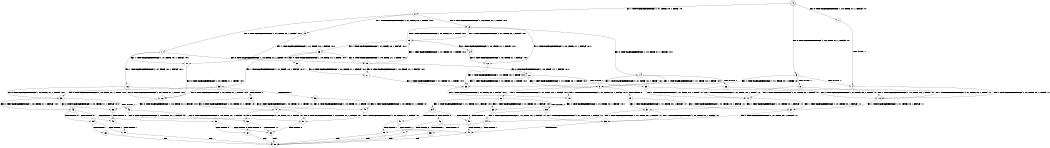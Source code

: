 digraph BCG {
size = "7, 10.5";
center = TRUE;
node [shape = circle];
0 [peripheries = 2];
0 -> 1 [label = "EX !0 !ATOMIC_EXCH_BRANCH (1, +0, TRUE, +1, 1, FALSE) !:0:"];
0 -> 2 [label = "EX !1 !ATOMIC_EXCH_BRANCH (1, +1, TRUE, +0, 1, TRUE) !:0:"];
0 -> 3 [label = "EX !0 !ATOMIC_EXCH_BRANCH (1, +0, TRUE, +1, 1, FALSE) !:0:"];
1 -> 4 [label = "TERMINATE !0"];
2 -> 5 [label = "EX !1 !ATOMIC_EXCH_BRANCH (1, +1, TRUE, +0, 1, FALSE) !:0:1:"];
2 -> 6 [label = "EX !0 !ATOMIC_EXCH_BRANCH (1, +0, TRUE, +1, 1, TRUE) !:0:1:"];
2 -> 7 [label = "EX !1 !ATOMIC_EXCH_BRANCH (1, +1, TRUE, +0, 1, FALSE) !:0:1:"];
3 -> 4 [label = "TERMINATE !0"];
3 -> 8 [label = "TERMINATE !0"];
3 -> 9 [label = "EX !1 !ATOMIC_EXCH_BRANCH (1, +1, TRUE, +0, 1, TRUE) !:0:"];
4 -> 10 [label = "EX !1 !ATOMIC_EXCH_BRANCH (1, +1, TRUE, +0, 1, TRUE) !:1:"];
5 -> 11 [label = "EX !1 !ATOMIC_EXCH_BRANCH (1, +1, TRUE, +0, 1, FALSE) !:0:1:"];
6 -> 12 [label = "EX !0 !ATOMIC_EXCH_BRANCH (1, +0, TRUE, +1, 1, FALSE) !:0:1:"];
6 -> 13 [label = "EX !1 !ATOMIC_EXCH_BRANCH (1, +1, TRUE, +0, 1, TRUE) !:0:1:"];
6 -> 14 [label = "EX !0 !ATOMIC_EXCH_BRANCH (1, +0, TRUE, +1, 1, FALSE) !:0:1:"];
7 -> 11 [label = "EX !1 !ATOMIC_EXCH_BRANCH (1, +1, TRUE, +0, 1, FALSE) !:0:1:"];
7 -> 15 [label = "EX !0 !ATOMIC_EXCH_BRANCH (1, +0, TRUE, +1, 1, TRUE) !:0:1:"];
7 -> 16 [label = "EX !1 !ATOMIC_EXCH_BRANCH (1, +1, TRUE, +0, 1, FALSE) !:0:1:"];
8 -> 10 [label = "EX !1 !ATOMIC_EXCH_BRANCH (1, +1, TRUE, +0, 1, TRUE) !:1:"];
8 -> 17 [label = "EX !1 !ATOMIC_EXCH_BRANCH (1, +1, TRUE, +0, 1, TRUE) !:1:"];
9 -> 18 [label = "EX !1 !ATOMIC_EXCH_BRANCH (1, +1, TRUE, +0, 1, FALSE) !:0:1:"];
9 -> 19 [label = "TERMINATE !0"];
9 -> 20 [label = "EX !1 !ATOMIC_EXCH_BRANCH (1, +1, TRUE, +0, 1, FALSE) !:0:1:"];
10 -> 21 [label = "EX !1 !ATOMIC_EXCH_BRANCH (1, +1, TRUE, +0, 1, FALSE) !:1:"];
11 -> 22 [label = "EX !0 !ATOMIC_EXCH_BRANCH (1, +0, TRUE, +1, 1, TRUE) !:0:1:"];
12 -> 23 [label = "EX !1 !ATOMIC_EXCH_BRANCH (1, +1, TRUE, +0, 1, TRUE) !:0:1:"];
13 -> 24 [label = "EX !0 !ATOMIC_EXCH_BRANCH (1, +0, TRUE, +1, 1, TRUE) !:0:1:"];
13 -> 25 [label = "EX !1 !ATOMIC_EXCH_BRANCH (1, +1, TRUE, +0, 1, FALSE) !:0:1:"];
13 -> 6 [label = "EX !0 !ATOMIC_EXCH_BRANCH (1, +0, TRUE, +1, 1, TRUE) !:0:1:"];
14 -> 23 [label = "EX !1 !ATOMIC_EXCH_BRANCH (1, +1, TRUE, +0, 1, TRUE) !:0:1:"];
14 -> 26 [label = "TERMINATE !0"];
14 -> 9 [label = "EX !1 !ATOMIC_EXCH_BRANCH (1, +1, TRUE, +0, 1, TRUE) !:0:1:"];
15 -> 27 [label = "EX !0 !ATOMIC_EXCH_BRANCH (1, +0, TRUE, +1, 1, FALSE) !:0:1:"];
15 -> 13 [label = "EX !1 !ATOMIC_EXCH_BRANCH (1, +1, TRUE, +0, 1, TRUE) !:0:1:"];
15 -> 28 [label = "EX !0 !ATOMIC_EXCH_BRANCH (1, +0, TRUE, +1, 1, FALSE) !:0:1:"];
16 -> 22 [label = "EX !0 !ATOMIC_EXCH_BRANCH (1, +0, TRUE, +1, 1, TRUE) !:0:1:"];
16 -> 29 [label = "TERMINATE !1"];
16 -> 30 [label = "EX !0 !ATOMIC_EXCH_BRANCH (1, +0, TRUE, +1, 1, TRUE) !:0:1:"];
17 -> 21 [label = "EX !1 !ATOMIC_EXCH_BRANCH (1, +1, TRUE, +0, 1, FALSE) !:1:"];
17 -> 31 [label = "EX !1 !ATOMIC_EXCH_BRANCH (1, +1, TRUE, +0, 1, FALSE) !:1:"];
18 -> 32 [label = "EX !1 !ATOMIC_EXCH_BRANCH (1, +1, TRUE, +0, 1, FALSE) !:0:1:"];
19 -> 21 [label = "EX !1 !ATOMIC_EXCH_BRANCH (1, +1, TRUE, +0, 1, FALSE) !:1:"];
19 -> 31 [label = "EX !1 !ATOMIC_EXCH_BRANCH (1, +1, TRUE, +0, 1, FALSE) !:1:"];
20 -> 32 [label = "EX !1 !ATOMIC_EXCH_BRANCH (1, +1, TRUE, +0, 1, FALSE) !:0:1:"];
20 -> 33 [label = "TERMINATE !0"];
20 -> 34 [label = "EX !1 !ATOMIC_EXCH_BRANCH (1, +1, TRUE, +0, 1, FALSE) !:0:1:"];
21 -> 35 [label = "EX !1 !ATOMIC_EXCH_BRANCH (1, +1, TRUE, +0, 1, FALSE) !:1:"];
22 -> 36 [label = "EX !0 !ATOMIC_EXCH_BRANCH (1, +0, TRUE, +1, 1, FALSE) !:0:1:"];
23 -> 18 [label = "EX !1 !ATOMIC_EXCH_BRANCH (1, +1, TRUE, +0, 1, FALSE) !:0:1:"];
24 -> 12 [label = "EX !0 !ATOMIC_EXCH_BRANCH (1, +0, TRUE, +1, 1, FALSE) !:0:1:"];
25 -> 37 [label = "EX !0 !ATOMIC_EXCH_BRANCH (1, +0, TRUE, +1, 1, TRUE) !:0:1:"];
25 -> 38 [label = "EX !1 !ATOMIC_EXCH_BRANCH (1, +1, TRUE, +0, 1, FALSE) !:0:1:"];
25 -> 15 [label = "EX !0 !ATOMIC_EXCH_BRANCH (1, +0, TRUE, +1, 1, TRUE) !:0:1:"];
26 -> 10 [label = "EX !1 !ATOMIC_EXCH_BRANCH (1, +1, TRUE, +0, 1, TRUE) !:1:"];
26 -> 17 [label = "EX !1 !ATOMIC_EXCH_BRANCH (1, +1, TRUE, +0, 1, TRUE) !:1:"];
27 -> 23 [label = "EX !1 !ATOMIC_EXCH_BRANCH (1, +1, TRUE, +0, 1, TRUE) !:0:1:"];
28 -> 23 [label = "EX !1 !ATOMIC_EXCH_BRANCH (1, +1, TRUE, +0, 1, TRUE) !:0:1:"];
28 -> 39 [label = "TERMINATE !0"];
28 -> 9 [label = "EX !1 !ATOMIC_EXCH_BRANCH (1, +1, TRUE, +0, 1, TRUE) !:0:1:"];
29 -> 40 [label = "EX !0 !ATOMIC_EXCH_BRANCH (1, +0, TRUE, +1, 1, TRUE) !:0:"];
29 -> 41 [label = "EX !0 !ATOMIC_EXCH_BRANCH (1, +0, TRUE, +1, 1, TRUE) !:0:"];
30 -> 36 [label = "EX !0 !ATOMIC_EXCH_BRANCH (1, +0, TRUE, +1, 1, FALSE) !:0:1:"];
30 -> 42 [label = "TERMINATE !1"];
30 -> 43 [label = "EX !0 !ATOMIC_EXCH_BRANCH (1, +0, TRUE, +1, 1, FALSE) !:0:1:"];
31 -> 35 [label = "EX !1 !ATOMIC_EXCH_BRANCH (1, +1, TRUE, +0, 1, FALSE) !:1:"];
31 -> 44 [label = "EX !1 !ATOMIC_EXCH_BRANCH (1, +1, TRUE, +0, 1, FALSE) !:1:"];
32 -> 45 [label = "TERMINATE !0"];
33 -> 35 [label = "EX !1 !ATOMIC_EXCH_BRANCH (1, +1, TRUE, +0, 1, FALSE) !:1:"];
33 -> 44 [label = "EX !1 !ATOMIC_EXCH_BRANCH (1, +1, TRUE, +0, 1, FALSE) !:1:"];
34 -> 45 [label = "TERMINATE !0"];
34 -> 46 [label = "TERMINATE !1"];
34 -> 47 [label = "TERMINATE !0"];
35 -> 48 [label = "TERMINATE !1"];
36 -> 49 [label = "TERMINATE !0"];
37 -> 27 [label = "EX !0 !ATOMIC_EXCH_BRANCH (1, +0, TRUE, +1, 1, FALSE) !:0:1:"];
38 -> 22 [label = "EX !0 !ATOMIC_EXCH_BRANCH (1, +0, TRUE, +1, 1, TRUE) !:0:1:"];
38 -> 50 [label = "TERMINATE !1"];
38 -> 30 [label = "EX !0 !ATOMIC_EXCH_BRANCH (1, +0, TRUE, +1, 1, TRUE) !:0:1:"];
39 -> 10 [label = "EX !1 !ATOMIC_EXCH_BRANCH (1, +1, TRUE, +0, 1, TRUE) !:1:"];
39 -> 17 [label = "EX !1 !ATOMIC_EXCH_BRANCH (1, +1, TRUE, +0, 1, TRUE) !:1:"];
40 -> 51 [label = "EX !0 !ATOMIC_EXCH_BRANCH (1, +0, TRUE, +1, 1, FALSE) !:0:"];
41 -> 51 [label = "EX !0 !ATOMIC_EXCH_BRANCH (1, +0, TRUE, +1, 1, FALSE) !:0:"];
41 -> 52 [label = "EX !0 !ATOMIC_EXCH_BRANCH (1, +0, TRUE, +1, 1, FALSE) !:0:"];
42 -> 51 [label = "EX !0 !ATOMIC_EXCH_BRANCH (1, +0, TRUE, +1, 1, FALSE) !:0:"];
42 -> 52 [label = "EX !0 !ATOMIC_EXCH_BRANCH (1, +0, TRUE, +1, 1, FALSE) !:0:"];
43 -> 49 [label = "TERMINATE !0"];
43 -> 53 [label = "TERMINATE !1"];
43 -> 54 [label = "TERMINATE !0"];
44 -> 48 [label = "TERMINATE !1"];
44 -> 55 [label = "TERMINATE !1"];
45 -> 48 [label = "TERMINATE !1"];
46 -> 56 [label = "TERMINATE !0"];
46 -> 57 [label = "TERMINATE !0"];
47 -> 48 [label = "TERMINATE !1"];
47 -> 55 [label = "TERMINATE !1"];
48 -> 58 [label = "exit"];
49 -> 59 [label = "TERMINATE !1"];
50 -> 40 [label = "EX !0 !ATOMIC_EXCH_BRANCH (1, +0, TRUE, +1, 1, TRUE) !:0:"];
50 -> 41 [label = "EX !0 !ATOMIC_EXCH_BRANCH (1, +0, TRUE, +1, 1, TRUE) !:0:"];
51 -> 60 [label = "TERMINATE !0"];
52 -> 60 [label = "TERMINATE !0"];
52 -> 61 [label = "TERMINATE !0"];
53 -> 60 [label = "TERMINATE !0"];
53 -> 61 [label = "TERMINATE !0"];
54 -> 59 [label = "TERMINATE !1"];
54 -> 62 [label = "TERMINATE !1"];
55 -> 58 [label = "exit"];
56 -> 58 [label = "exit"];
57 -> 58 [label = "exit"];
59 -> 58 [label = "exit"];
60 -> 58 [label = "exit"];
61 -> 58 [label = "exit"];
62 -> 58 [label = "exit"];
}
